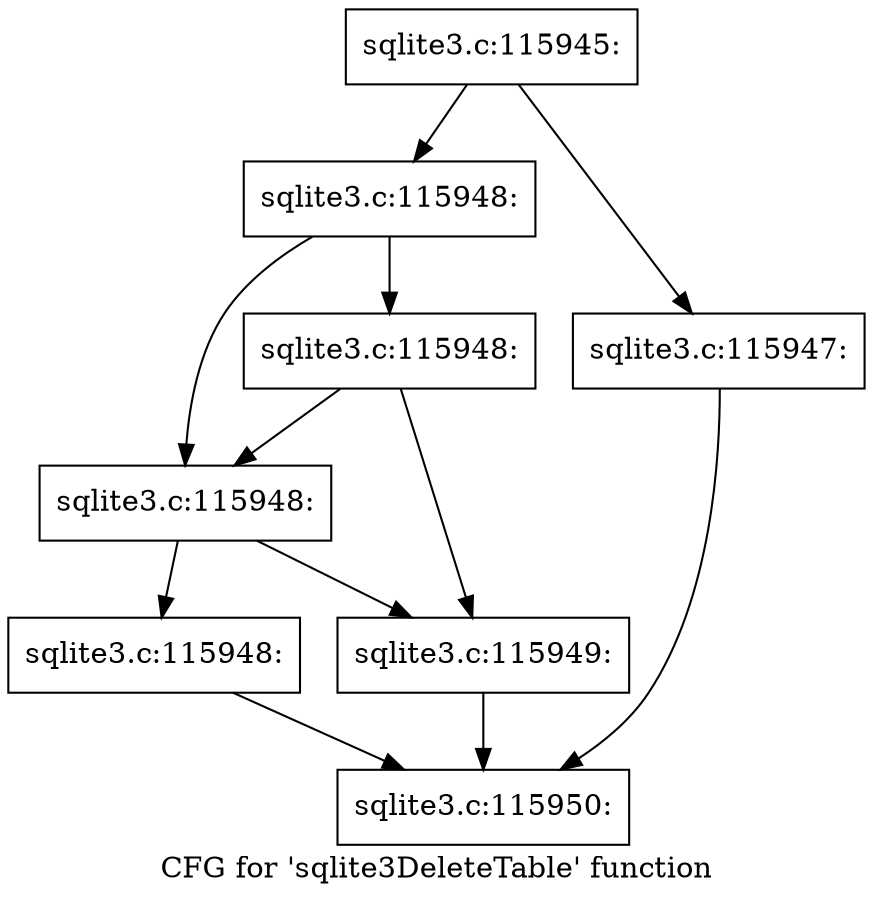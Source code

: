 digraph "CFG for 'sqlite3DeleteTable' function" {
	label="CFG for 'sqlite3DeleteTable' function";

	Node0x55c0f86bf450 [shape=record,label="{sqlite3.c:115945:}"];
	Node0x55c0f86bf450 -> Node0x55c0f86bf8e0;
	Node0x55c0f86bf450 -> Node0x55c0f86bf890;
	Node0x55c0f86bf890 [shape=record,label="{sqlite3.c:115947:}"];
	Node0x55c0f86bf890 -> Node0x55c0f86bf5d0;
	Node0x55c0f86bf8e0 [shape=record,label="{sqlite3.c:115948:}"];
	Node0x55c0f86bf8e0 -> Node0x55c0f86c5920;
	Node0x55c0f86bf8e0 -> Node0x55c0f86c58a0;
	Node0x55c0f86c5920 [shape=record,label="{sqlite3.c:115948:}"];
	Node0x55c0f86c5920 -> Node0x55c0f86c58a0;
	Node0x55c0f86c5920 -> Node0x55c0f86c5850;
	Node0x55c0f86c58a0 [shape=record,label="{sqlite3.c:115948:}"];
	Node0x55c0f86c58a0 -> Node0x55c0f86c5800;
	Node0x55c0f86c58a0 -> Node0x55c0f86c5850;
	Node0x55c0f86c5800 [shape=record,label="{sqlite3.c:115948:}"];
	Node0x55c0f86c5800 -> Node0x55c0f86bf5d0;
	Node0x55c0f86c5850 [shape=record,label="{sqlite3.c:115949:}"];
	Node0x55c0f86c5850 -> Node0x55c0f86bf5d0;
	Node0x55c0f86bf5d0 [shape=record,label="{sqlite3.c:115950:}"];
}
